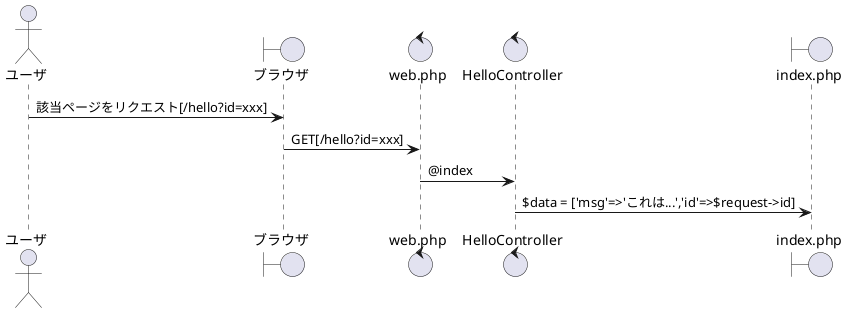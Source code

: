 @startuml 66_index
actor ユーザ
boundary ブラウザ
control web.php
control HelloController
boundary index.php

ユーザ -> ブラウザ:該当ページをリクエスト[/hello?id=xxx]
ブラウザ -> web.php: GET[/hello?id=xxx]
web.php -> HelloController:@index
HelloController -> index.php:$data = ['msg'=>'これは...','id'=>$request->id]
@enduml
